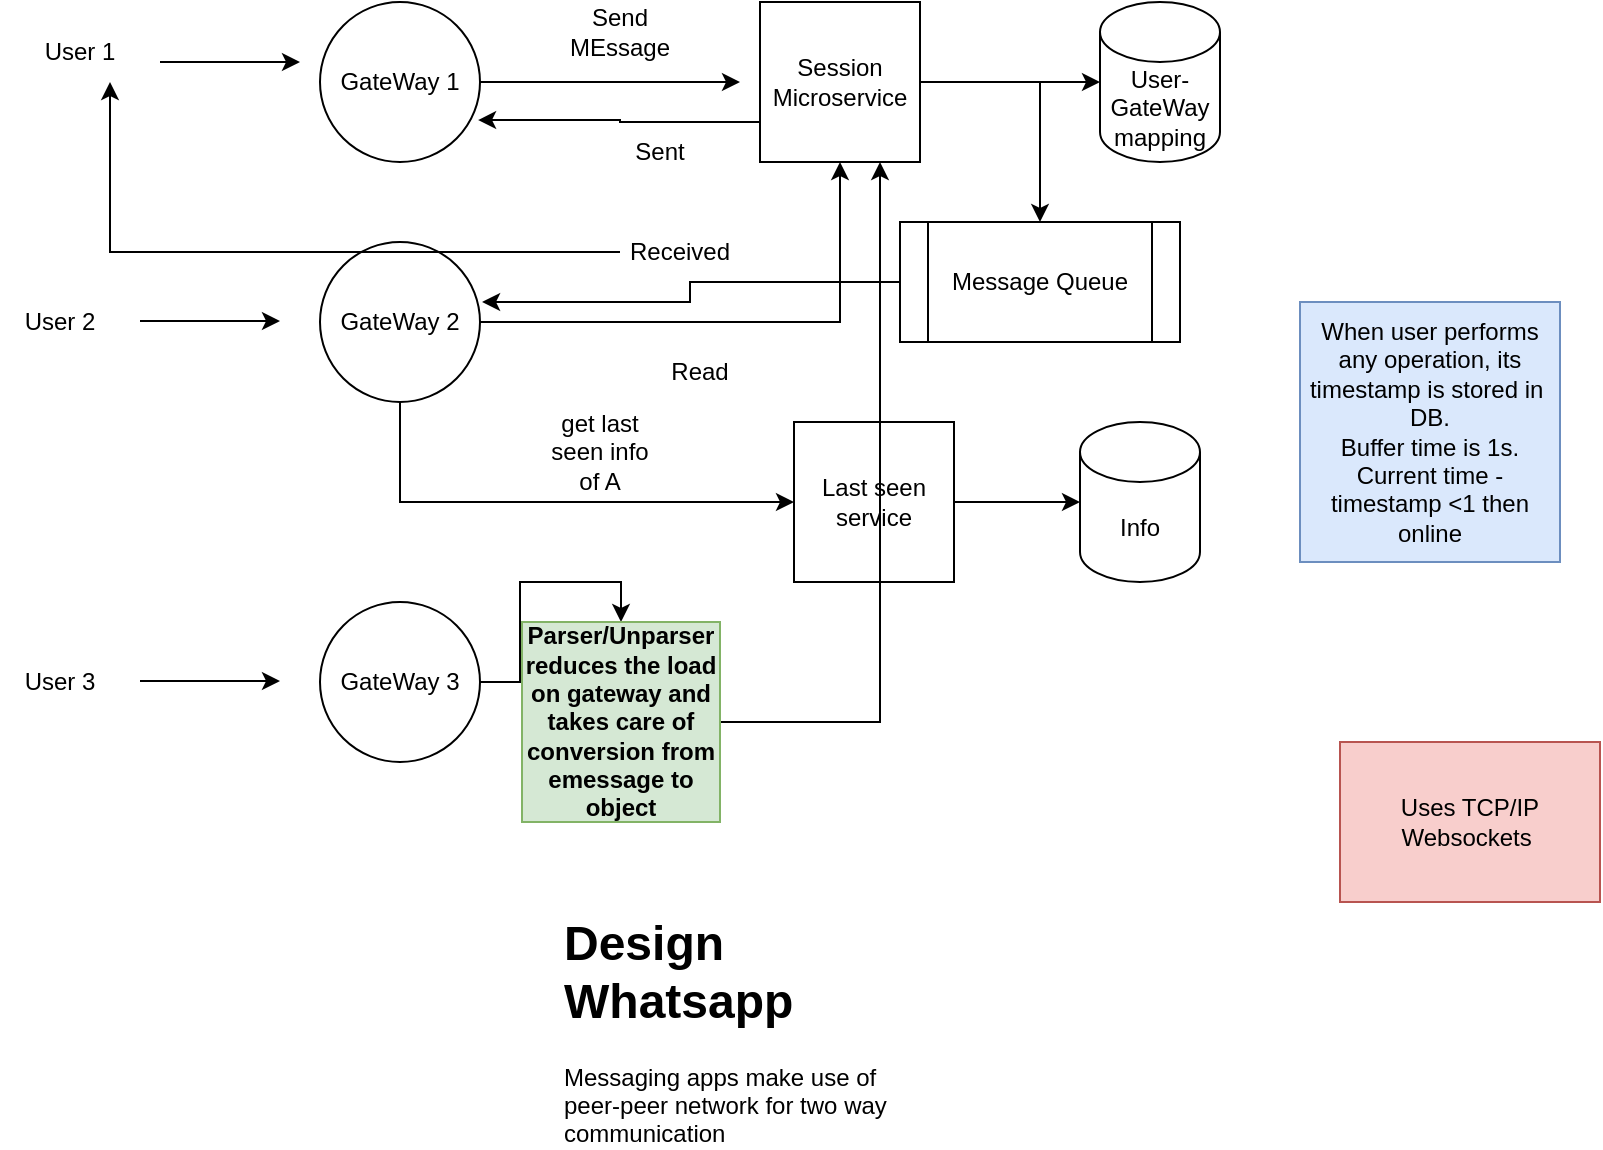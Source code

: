 <mxfile version="24.2.2" type="github">
  <diagram name="Page-1" id="au8R7qGuQvYielwcS9bg">
    <mxGraphModel dx="1781" dy="606" grid="1" gridSize="10" guides="1" tooltips="1" connect="1" arrows="1" fold="1" page="1" pageScale="1" pageWidth="827" pageHeight="1169" math="0" shadow="0">
      <root>
        <mxCell id="0" />
        <mxCell id="1" parent="0" />
        <mxCell id="JAhSerptLrVkAPEbvBw2-15" style="edgeStyle=orthogonalEdgeStyle;rounded=0;orthogonalLoop=1;jettySize=auto;html=1;" edge="1" parent="1" source="JAhSerptLrVkAPEbvBw2-1">
          <mxGeometry relative="1" as="geometry">
            <mxPoint x="-440" y="80" as="targetPoint" />
          </mxGeometry>
        </mxCell>
        <mxCell id="JAhSerptLrVkAPEbvBw2-1" value="GateWay 1" style="ellipse;whiteSpace=wrap;html=1;aspect=fixed;" vertex="1" parent="1">
          <mxGeometry x="-650" y="40" width="80" height="80" as="geometry" />
        </mxCell>
        <mxCell id="JAhSerptLrVkAPEbvBw2-24" style="edgeStyle=orthogonalEdgeStyle;rounded=0;orthogonalLoop=1;jettySize=auto;html=1;entryX=0.5;entryY=1;entryDx=0;entryDy=0;" edge="1" parent="1" source="JAhSerptLrVkAPEbvBw2-2" target="JAhSerptLrVkAPEbvBw2-12">
          <mxGeometry relative="1" as="geometry" />
        </mxCell>
        <mxCell id="JAhSerptLrVkAPEbvBw2-28" style="edgeStyle=orthogonalEdgeStyle;rounded=0;orthogonalLoop=1;jettySize=auto;html=1;exitX=0.5;exitY=1;exitDx=0;exitDy=0;entryX=0;entryY=0.5;entryDx=0;entryDy=0;" edge="1" parent="1" source="JAhSerptLrVkAPEbvBw2-2" target="JAhSerptLrVkAPEbvBw2-27">
          <mxGeometry relative="1" as="geometry" />
        </mxCell>
        <mxCell id="JAhSerptLrVkAPEbvBw2-2" value="GateWay 2" style="ellipse;whiteSpace=wrap;html=1;aspect=fixed;" vertex="1" parent="1">
          <mxGeometry x="-650" y="160" width="80" height="80" as="geometry" />
        </mxCell>
        <mxCell id="JAhSerptLrVkAPEbvBw2-35" style="edgeStyle=orthogonalEdgeStyle;rounded=0;orthogonalLoop=1;jettySize=auto;html=1;exitX=1;exitY=0.5;exitDx=0;exitDy=0;entryX=0.5;entryY=0;entryDx=0;entryDy=0;" edge="1" parent="1" source="JAhSerptLrVkAPEbvBw2-3" target="JAhSerptLrVkAPEbvBw2-34">
          <mxGeometry relative="1" as="geometry" />
        </mxCell>
        <mxCell id="JAhSerptLrVkAPEbvBw2-3" value="GateWay 3" style="ellipse;whiteSpace=wrap;html=1;aspect=fixed;" vertex="1" parent="1">
          <mxGeometry x="-650" y="340" width="80" height="80" as="geometry" />
        </mxCell>
        <mxCell id="JAhSerptLrVkAPEbvBw2-6" value="" style="endArrow=classic;html=1;rounded=0;" edge="1" parent="1">
          <mxGeometry width="50" height="50" relative="1" as="geometry">
            <mxPoint x="-730" y="70" as="sourcePoint" />
            <mxPoint x="-660" y="70" as="targetPoint" />
          </mxGeometry>
        </mxCell>
        <mxCell id="JAhSerptLrVkAPEbvBw2-7" value="" style="endArrow=classic;html=1;rounded=0;" edge="1" parent="1">
          <mxGeometry width="50" height="50" relative="1" as="geometry">
            <mxPoint x="-740" y="199.5" as="sourcePoint" />
            <mxPoint x="-670" y="199.5" as="targetPoint" />
          </mxGeometry>
        </mxCell>
        <mxCell id="JAhSerptLrVkAPEbvBw2-8" value="" style="endArrow=classic;html=1;rounded=0;" edge="1" parent="1">
          <mxGeometry width="50" height="50" relative="1" as="geometry">
            <mxPoint x="-740" y="379.5" as="sourcePoint" />
            <mxPoint x="-670" y="379.5" as="targetPoint" />
          </mxGeometry>
        </mxCell>
        <mxCell id="JAhSerptLrVkAPEbvBw2-9" value="User 1" style="text;html=1;align=center;verticalAlign=middle;whiteSpace=wrap;rounded=0;" vertex="1" parent="1">
          <mxGeometry x="-800" y="50" width="60" height="30" as="geometry" />
        </mxCell>
        <mxCell id="JAhSerptLrVkAPEbvBw2-10" value="User 2" style="text;html=1;align=center;verticalAlign=middle;whiteSpace=wrap;rounded=0;" vertex="1" parent="1">
          <mxGeometry x="-810" y="185" width="60" height="30" as="geometry" />
        </mxCell>
        <mxCell id="JAhSerptLrVkAPEbvBw2-11" value="User 3" style="text;html=1;align=center;verticalAlign=middle;whiteSpace=wrap;rounded=0;" vertex="1" parent="1">
          <mxGeometry x="-810" y="365" width="60" height="30" as="geometry" />
        </mxCell>
        <mxCell id="JAhSerptLrVkAPEbvBw2-17" style="edgeStyle=orthogonalEdgeStyle;rounded=0;orthogonalLoop=1;jettySize=auto;html=1;exitX=1;exitY=0.5;exitDx=0;exitDy=0;entryX=0.5;entryY=0;entryDx=0;entryDy=0;" edge="1" parent="1" source="JAhSerptLrVkAPEbvBw2-12" target="JAhSerptLrVkAPEbvBw2-14">
          <mxGeometry relative="1" as="geometry" />
        </mxCell>
        <mxCell id="JAhSerptLrVkAPEbvBw2-12" value="Session Microservice" style="whiteSpace=wrap;html=1;aspect=fixed;" vertex="1" parent="1">
          <mxGeometry x="-430" y="40" width="80" height="80" as="geometry" />
        </mxCell>
        <mxCell id="JAhSerptLrVkAPEbvBw2-13" value="User-GateWay mapping" style="shape=cylinder3;whiteSpace=wrap;html=1;boundedLbl=1;backgroundOutline=1;size=15;" vertex="1" parent="1">
          <mxGeometry x="-260" y="40" width="60" height="80" as="geometry" />
        </mxCell>
        <mxCell id="JAhSerptLrVkAPEbvBw2-14" value="Message Queue" style="shape=process;whiteSpace=wrap;html=1;backgroundOutline=1;" vertex="1" parent="1">
          <mxGeometry x="-360" y="150" width="140" height="60" as="geometry" />
        </mxCell>
        <mxCell id="JAhSerptLrVkAPEbvBw2-16" style="edgeStyle=orthogonalEdgeStyle;rounded=0;orthogonalLoop=1;jettySize=auto;html=1;entryX=0;entryY=0.5;entryDx=0;entryDy=0;entryPerimeter=0;" edge="1" parent="1" source="JAhSerptLrVkAPEbvBw2-12" target="JAhSerptLrVkAPEbvBw2-13">
          <mxGeometry relative="1" as="geometry" />
        </mxCell>
        <mxCell id="JAhSerptLrVkAPEbvBw2-18" style="edgeStyle=orthogonalEdgeStyle;rounded=0;orthogonalLoop=1;jettySize=auto;html=1;entryX=1.013;entryY=0.375;entryDx=0;entryDy=0;entryPerimeter=0;" edge="1" parent="1" source="JAhSerptLrVkAPEbvBw2-14" target="JAhSerptLrVkAPEbvBw2-2">
          <mxGeometry relative="1" as="geometry" />
        </mxCell>
        <mxCell id="JAhSerptLrVkAPEbvBw2-20" style="edgeStyle=orthogonalEdgeStyle;rounded=0;orthogonalLoop=1;jettySize=auto;html=1;entryX=0.75;entryY=1;entryDx=0;entryDy=0;" edge="1" parent="1" source="JAhSerptLrVkAPEbvBw2-19" target="JAhSerptLrVkAPEbvBw2-9">
          <mxGeometry relative="1" as="geometry" />
        </mxCell>
        <mxCell id="JAhSerptLrVkAPEbvBw2-19" value="Received" style="text;html=1;align=center;verticalAlign=middle;whiteSpace=wrap;rounded=0;" vertex="1" parent="1">
          <mxGeometry x="-500" y="150" width="60" height="30" as="geometry" />
        </mxCell>
        <mxCell id="JAhSerptLrVkAPEbvBw2-21" value="Send MEssage" style="text;html=1;align=center;verticalAlign=middle;whiteSpace=wrap;rounded=0;" vertex="1" parent="1">
          <mxGeometry x="-530" y="40" width="60" height="30" as="geometry" />
        </mxCell>
        <mxCell id="JAhSerptLrVkAPEbvBw2-22" style="edgeStyle=orthogonalEdgeStyle;rounded=0;orthogonalLoop=1;jettySize=auto;html=1;exitX=0;exitY=0.75;exitDx=0;exitDy=0;entryX=0.988;entryY=0.738;entryDx=0;entryDy=0;entryPerimeter=0;" edge="1" parent="1" source="JAhSerptLrVkAPEbvBw2-12" target="JAhSerptLrVkAPEbvBw2-1">
          <mxGeometry relative="1" as="geometry" />
        </mxCell>
        <mxCell id="JAhSerptLrVkAPEbvBw2-23" value="Sent" style="text;html=1;align=center;verticalAlign=middle;whiteSpace=wrap;rounded=0;" vertex="1" parent="1">
          <mxGeometry x="-510" y="100" width="60" height="30" as="geometry" />
        </mxCell>
        <mxCell id="JAhSerptLrVkAPEbvBw2-25" value="Read" style="text;html=1;align=center;verticalAlign=middle;whiteSpace=wrap;rounded=0;" vertex="1" parent="1">
          <mxGeometry x="-490" y="210" width="60" height="30" as="geometry" />
        </mxCell>
        <mxCell id="JAhSerptLrVkAPEbvBw2-26" value="Uses TCP/IP Websockets&amp;nbsp;" style="text;html=1;align=center;verticalAlign=middle;whiteSpace=wrap;rounded=0;fillColor=#f8cecc;strokeColor=#b85450;" vertex="1" parent="1">
          <mxGeometry x="-140" y="410" width="130" height="80" as="geometry" />
        </mxCell>
        <mxCell id="JAhSerptLrVkAPEbvBw2-31" style="edgeStyle=orthogonalEdgeStyle;rounded=0;orthogonalLoop=1;jettySize=auto;html=1;exitX=1;exitY=0.5;exitDx=0;exitDy=0;" edge="1" parent="1" source="JAhSerptLrVkAPEbvBw2-27" target="JAhSerptLrVkAPEbvBw2-30">
          <mxGeometry relative="1" as="geometry" />
        </mxCell>
        <mxCell id="JAhSerptLrVkAPEbvBw2-27" value="Last seen service" style="whiteSpace=wrap;html=1;aspect=fixed;" vertex="1" parent="1">
          <mxGeometry x="-413" y="250" width="80" height="80" as="geometry" />
        </mxCell>
        <mxCell id="JAhSerptLrVkAPEbvBw2-29" value="get last seen info of A" style="text;html=1;align=center;verticalAlign=middle;whiteSpace=wrap;rounded=0;" vertex="1" parent="1">
          <mxGeometry x="-540" y="250" width="60" height="30" as="geometry" />
        </mxCell>
        <mxCell id="JAhSerptLrVkAPEbvBw2-30" value="Info" style="shape=cylinder3;whiteSpace=wrap;html=1;boundedLbl=1;backgroundOutline=1;size=15;" vertex="1" parent="1">
          <mxGeometry x="-270" y="250" width="60" height="80" as="geometry" />
        </mxCell>
        <mxCell id="JAhSerptLrVkAPEbvBw2-32" value="When user performs any operation, its timestamp is stored in&amp;nbsp; DB.&lt;br&gt;Buffer time is 1s. Current time - timestamp &amp;lt;1 then online" style="text;html=1;align=center;verticalAlign=middle;whiteSpace=wrap;rounded=0;fillColor=#dae8fc;strokeColor=#6c8ebf;" vertex="1" parent="1">
          <mxGeometry x="-160" y="190" width="130" height="130" as="geometry" />
        </mxCell>
        <mxCell id="JAhSerptLrVkAPEbvBw2-36" style="edgeStyle=orthogonalEdgeStyle;rounded=0;orthogonalLoop=1;jettySize=auto;html=1;exitX=1;exitY=0.5;exitDx=0;exitDy=0;entryX=0.75;entryY=1;entryDx=0;entryDy=0;" edge="1" parent="1" source="JAhSerptLrVkAPEbvBw2-34" target="JAhSerptLrVkAPEbvBw2-12">
          <mxGeometry relative="1" as="geometry">
            <mxPoint x="-370" y="150" as="targetPoint" />
          </mxGeometry>
        </mxCell>
        <mxCell id="JAhSerptLrVkAPEbvBw2-34" value="&lt;b&gt;Parser/Unparser reduces the load on gateway and takes care of conversion from emessage to object&lt;/b&gt;" style="rounded=0;whiteSpace=wrap;html=1;fillColor=#d5e8d4;strokeColor=#82b366;" vertex="1" parent="1">
          <mxGeometry x="-549" y="350" width="99" height="100" as="geometry" />
        </mxCell>
        <mxCell id="JAhSerptLrVkAPEbvBw2-37" value="&lt;h1 style=&quot;margin-top: 0px;&quot;&gt;Design Whatsapp&lt;/h1&gt;&lt;div&gt;Messaging apps make use of peer-peer network for two way communication&lt;/div&gt;" style="text;html=1;whiteSpace=wrap;overflow=hidden;rounded=0;" vertex="1" parent="1">
          <mxGeometry x="-530" y="490" width="180" height="120" as="geometry" />
        </mxCell>
      </root>
    </mxGraphModel>
  </diagram>
</mxfile>
